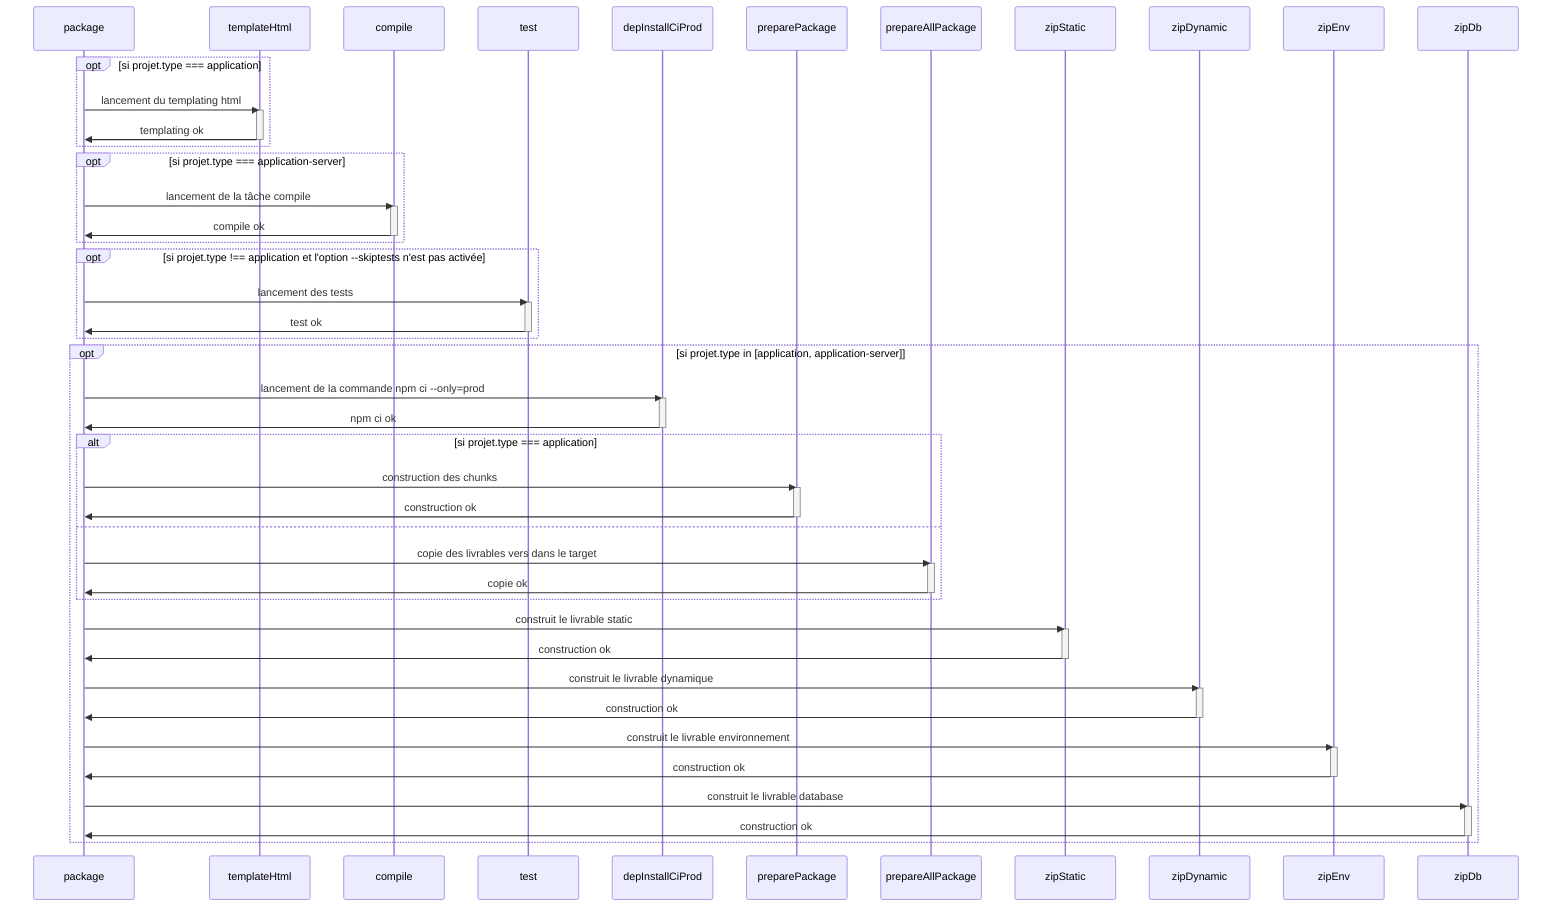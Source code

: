 sequenceDiagram
    opt si projet.type === application
        package->>templateHtml : lancement du templating html
        activate templateHtml
        templateHtml->>package:templating ok
        deactivate templateHtml
    end
    opt si projet.type === application-server
        package->>compile : lancement de la tâche compile
        activate compile
        compile->>package: compile ok
        deactivate compile
    end
    opt si projet.type !== application et l'option --skiptests n'est pas activée
        package->>test : lancement des tests
        activate test
        test->>package: test ok
        deactivate test
    end
    opt si projet.type in [application, application-server]
        package->>depInstallCiProd: lancement de la commande npm ci --only=prod
        activate depInstallCiProd
        depInstallCiProd->>package: npm ci ok
        deactivate depInstallCiProd
        alt si projet.type === application
            package->>preparePackage: construction des chunks
            activate preparePackage
            preparePackage->>package: construction ok
            deactivate preparePackage
        else
            package->>prepareAllPackage: copie des livrables vers dans le target
            activate prepareAllPackage
            prepareAllPackage->>package: copie ok
            deactivate prepareAllPackage
        end
        package->>zipStatic: construit le livrable static
        activate zipStatic
        zipStatic->>package: construction ok
        deactivate zipStatic
        package->>zipDynamic: construit le livrable dynamique
        activate zipDynamic
        zipDynamic->>package: construction ok
        deactivate zipDynamic
        package->>zipEnv: construit le livrable environnement
        activate zipEnv
        zipEnv->>package: construction ok
        deactivate zipEnv
        package->>zipDb: construit le livrable database
        activate zipDb
        zipDb->>package: construction ok
        deactivate zipDb
    end
